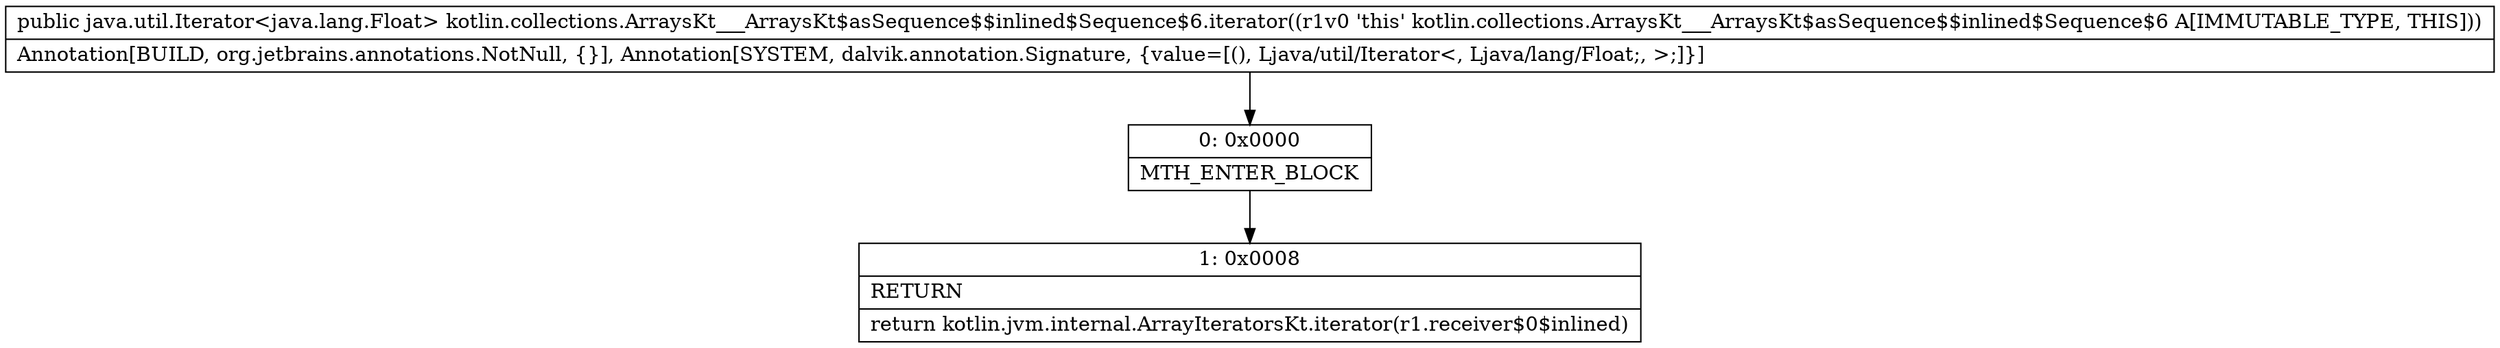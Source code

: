 digraph "CFG forkotlin.collections.ArraysKt___ArraysKt$asSequence$$inlined$Sequence$6.iterator()Ljava\/util\/Iterator;" {
Node_0 [shape=record,label="{0\:\ 0x0000|MTH_ENTER_BLOCK\l}"];
Node_1 [shape=record,label="{1\:\ 0x0008|RETURN\l|return kotlin.jvm.internal.ArrayIteratorsKt.iterator(r1.receiver$0$inlined)\l}"];
MethodNode[shape=record,label="{public java.util.Iterator\<java.lang.Float\> kotlin.collections.ArraysKt___ArraysKt$asSequence$$inlined$Sequence$6.iterator((r1v0 'this' kotlin.collections.ArraysKt___ArraysKt$asSequence$$inlined$Sequence$6 A[IMMUTABLE_TYPE, THIS]))  | Annotation[BUILD, org.jetbrains.annotations.NotNull, \{\}], Annotation[SYSTEM, dalvik.annotation.Signature, \{value=[(), Ljava\/util\/Iterator\<, Ljava\/lang\/Float;, \>;]\}]\l}"];
MethodNode -> Node_0;
Node_0 -> Node_1;
}

